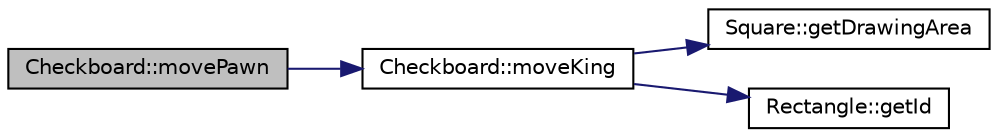 digraph "Checkboard::movePawn"
{
 // LATEX_PDF_SIZE
  bgcolor="transparent";
  edge [fontname="Helvetica",fontsize="10",labelfontname="Helvetica",labelfontsize="10"];
  node [fontname="Helvetica",fontsize="10",shape=record];
  rankdir="LR";
  Node1 [label="Checkboard::movePawn",height=0.2,width=0.4,color="black", fillcolor="grey75", style="filled", fontcolor="black",tooltip=" "];
  Node1 -> Node2 [color="midnightblue",fontsize="10",style="solid",fontname="Helvetica"];
  Node2 [label="Checkboard::moveKing",height=0.2,width=0.4,color="black",URL="$d7/d22/classCheckboard.html#a7203ce315bcf059fe127acd6ea627e1d",tooltip=" "];
  Node2 -> Node3 [color="midnightblue",fontsize="10",style="solid",fontname="Helvetica"];
  Node3 [label="Square::getDrawingArea",height=0.2,width=0.4,color="black",URL="$d3/d72/classSquare.html#adea8c65d350ed45f6684a06d308b9dcd",tooltip=" "];
  Node2 -> Node4 [color="midnightblue",fontsize="10",style="solid",fontname="Helvetica"];
  Node4 [label="Rectangle::getId",height=0.2,width=0.4,color="black",URL="$de/d00/classRectangle.html#ac5b4e18306dd5e769cad8cd0e405666f",tooltip=" "];
}
